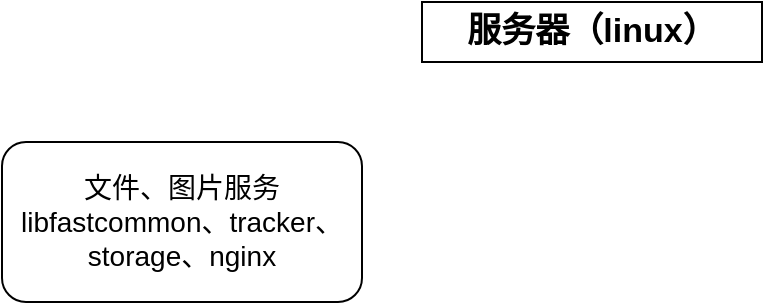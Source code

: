 <mxfile version="11.1.4" type="github"><diagram id="VRQW3Jt0eaMa1CC4UobA" name="Page-1"><mxGraphModel dx="901" dy="629" grid="1" gridSize="10" guides="1" tooltips="1" connect="1" arrows="1" fold="1" page="1" pageScale="1" pageWidth="827" pageHeight="1169" math="0" shadow="0"><root><mxCell id="0"/><mxCell id="1" parent="0"/><mxCell id="4vmc7MduP0g42sPAPMOg-2" value="服务器（linux）" style="rounded=0;whiteSpace=wrap;html=1;fontStyle=1;fontSize=17;" vertex="1" parent="1"><mxGeometry x="280" y="20" width="170" height="30" as="geometry"/></mxCell><mxCell id="4vmc7MduP0g42sPAPMOg-4" value="文件、图片服务&#10;libfastcommon、tracker、&#10;storage、nginx" style="rounded=1;whiteSpace=wrap;strokeWidth=1;fontSize=14;fontStyle=0;fontFamily=Helvetica;verticalAlign=middle;horizontal=1;spacing=0;" vertex="1" parent="1"><mxGeometry x="70" y="90" width="180" height="80" as="geometry"/></mxCell></root></mxGraphModel></diagram></mxfile>